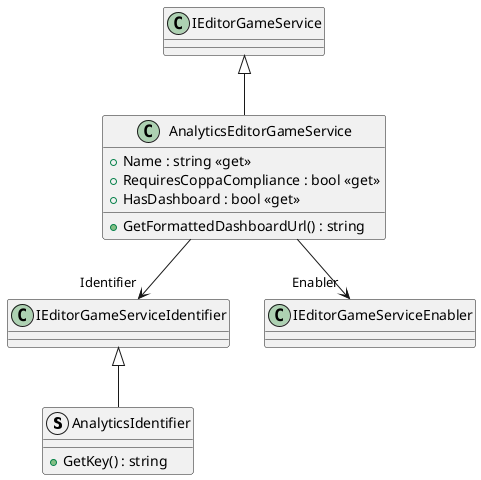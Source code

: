 @startuml
struct AnalyticsIdentifier {
    + GetKey() : string
}
class AnalyticsEditorGameService {
    + Name : string <<get>>
    + RequiresCoppaCompliance : bool <<get>>
    + HasDashboard : bool <<get>>
    + GetFormattedDashboardUrl() : string
}
IEditorGameServiceIdentifier <|-- AnalyticsIdentifier
IEditorGameService <|-- AnalyticsEditorGameService
AnalyticsEditorGameService --> "Identifier" IEditorGameServiceIdentifier
AnalyticsEditorGameService --> "Enabler" IEditorGameServiceEnabler
@enduml
